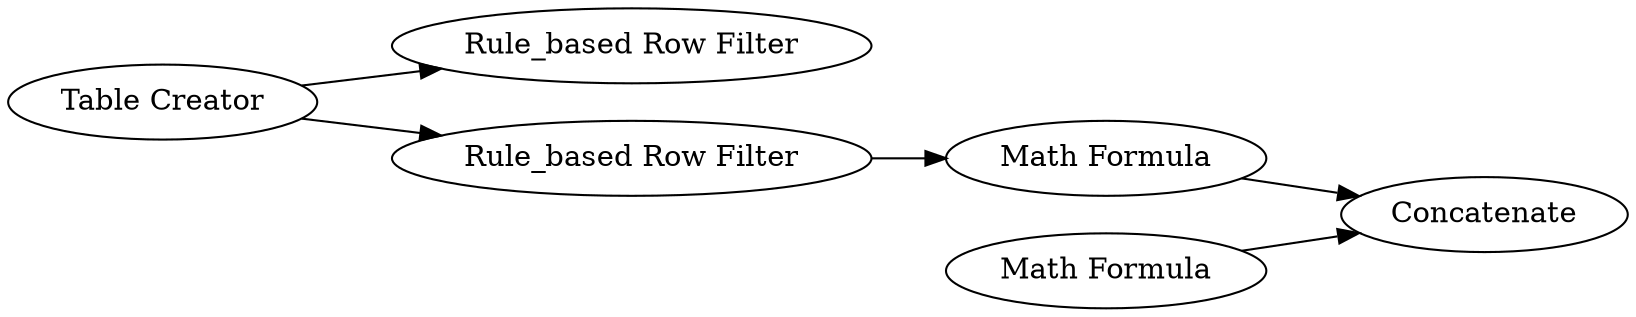 digraph {
	12 -> 13
	18 -> 19
	14 -> 17
	12 -> 14
	17 -> 19
	13 [label="Rule_based Row Filter"]
	18 [label="Math Formula"]
	14 [label="Rule_based Row Filter"]
	17 [label="Math Formula"]
	12 [label="Table Creator"]
	19 [label=Concatenate]
	rankdir=LR
}
